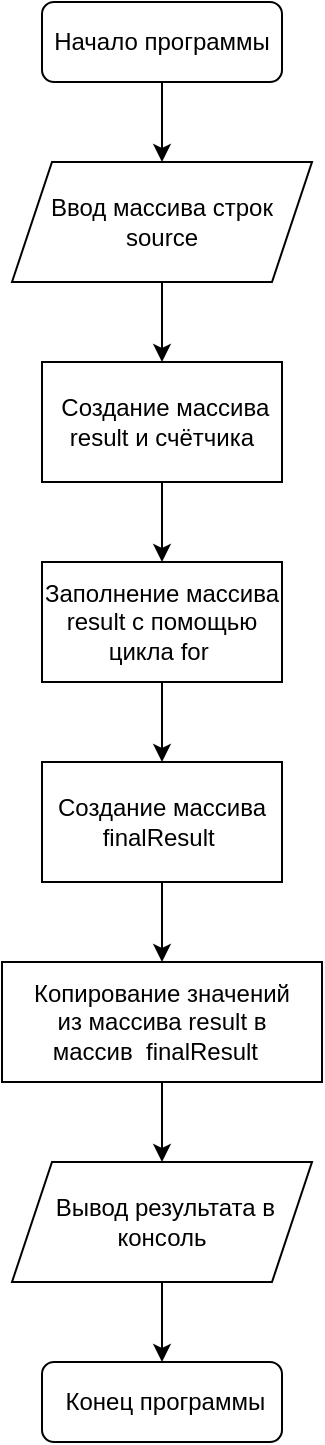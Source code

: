 <mxfile version="21.2.3" type="device">
  <diagram name="Страница 1" id="JzK9PTFtIQ3xjsSG-dQI">
    <mxGraphModel dx="794" dy="1002" grid="1" gridSize="10" guides="1" tooltips="1" connect="1" arrows="1" fold="1" page="1" pageScale="1" pageWidth="827" pageHeight="1169" math="0" shadow="0">
      <root>
        <mxCell id="0" />
        <mxCell id="1" parent="0" />
        <mxCell id="VlEdatSd8-oaQZH6e3ZC-16" style="edgeStyle=orthogonalEdgeStyle;rounded=0;orthogonalLoop=1;jettySize=auto;html=1;exitX=0.5;exitY=1;exitDx=0;exitDy=0;entryX=0.5;entryY=0;entryDx=0;entryDy=0;" edge="1" parent="1" source="VlEdatSd8-oaQZH6e3ZC-1" target="VlEdatSd8-oaQZH6e3ZC-2">
          <mxGeometry relative="1" as="geometry" />
        </mxCell>
        <mxCell id="VlEdatSd8-oaQZH6e3ZC-1" value="Начало программы" style="rounded=1;whiteSpace=wrap;html=1;" vertex="1" parent="1">
          <mxGeometry x="360" y="80" width="120" height="40" as="geometry" />
        </mxCell>
        <mxCell id="VlEdatSd8-oaQZH6e3ZC-27" style="edgeStyle=orthogonalEdgeStyle;rounded=0;orthogonalLoop=1;jettySize=auto;html=1;entryX=0.5;entryY=0;entryDx=0;entryDy=0;" edge="1" parent="1" source="VlEdatSd8-oaQZH6e3ZC-2" target="VlEdatSd8-oaQZH6e3ZC-23">
          <mxGeometry relative="1" as="geometry" />
        </mxCell>
        <mxCell id="VlEdatSd8-oaQZH6e3ZC-2" value="Ввод массива строк source" style="shape=parallelogram;perimeter=parallelogramPerimeter;whiteSpace=wrap;html=1;fixedSize=1;" vertex="1" parent="1">
          <mxGeometry x="345" y="160" width="150" height="60" as="geometry" />
        </mxCell>
        <mxCell id="VlEdatSd8-oaQZH6e3ZC-18" style="edgeStyle=orthogonalEdgeStyle;rounded=0;orthogonalLoop=1;jettySize=auto;html=1;" edge="1" parent="1" source="VlEdatSd8-oaQZH6e3ZC-3" target="VlEdatSd8-oaQZH6e3ZC-31">
          <mxGeometry relative="1" as="geometry">
            <mxPoint x="420" y="440" as="targetPoint" />
          </mxGeometry>
        </mxCell>
        <mxCell id="VlEdatSd8-oaQZH6e3ZC-3" value="Заполнение массива result&lt;span style=&quot;border-color: var(--border-color); text-align: left;&quot;&gt;&amp;nbsp;с помощью цикла for&amp;nbsp;&lt;/span&gt;" style="rounded=0;whiteSpace=wrap;html=1;" vertex="1" parent="1">
          <mxGeometry x="360" y="360" width="120" height="60" as="geometry" />
        </mxCell>
        <mxCell id="VlEdatSd8-oaQZH6e3ZC-34" style="edgeStyle=orthogonalEdgeStyle;rounded=0;orthogonalLoop=1;jettySize=auto;html=1;entryX=0.5;entryY=0;entryDx=0;entryDy=0;" edge="1" parent="1" source="VlEdatSd8-oaQZH6e3ZC-7" target="VlEdatSd8-oaQZH6e3ZC-32">
          <mxGeometry relative="1" as="geometry" />
        </mxCell>
        <mxCell id="VlEdatSd8-oaQZH6e3ZC-7" value="Копирование значений из&lt;span style=&quot;text-align: left;&quot;&gt;&amp;nbsp;массива result в массив&amp;nbsp;&lt;/span&gt;&lt;span style=&quot;text-align: left;&quot;&gt;&amp;nbsp;finalResult&amp;nbsp;&amp;nbsp;&lt;/span&gt;" style="rounded=0;whiteSpace=wrap;html=1;" vertex="1" parent="1">
          <mxGeometry x="340" y="560" width="160" height="60" as="geometry" />
        </mxCell>
        <mxCell id="VlEdatSd8-oaQZH6e3ZC-12" value="&amp;nbsp;&lt;span style=&quot;text-align: left;&quot;&gt;Конец программы&lt;/span&gt;" style="rounded=1;whiteSpace=wrap;html=1;" vertex="1" parent="1">
          <mxGeometry x="360" y="760" width="120" height="40" as="geometry" />
        </mxCell>
        <mxCell id="VlEdatSd8-oaQZH6e3ZC-26" style="edgeStyle=orthogonalEdgeStyle;rounded=0;orthogonalLoop=1;jettySize=auto;html=1;entryX=0.5;entryY=0;entryDx=0;entryDy=0;" edge="1" parent="1" source="VlEdatSd8-oaQZH6e3ZC-23" target="VlEdatSd8-oaQZH6e3ZC-3">
          <mxGeometry relative="1" as="geometry" />
        </mxCell>
        <mxCell id="VlEdatSd8-oaQZH6e3ZC-23" value="&amp;nbsp;&lt;span style=&quot;text-align: left;&quot;&gt;Создание массива result и счётчика&lt;/span&gt;" style="rounded=0;whiteSpace=wrap;html=1;" vertex="1" parent="1">
          <mxGeometry x="360" y="260" width="120" height="60" as="geometry" />
        </mxCell>
        <mxCell id="VlEdatSd8-oaQZH6e3ZC-33" style="edgeStyle=orthogonalEdgeStyle;rounded=0;orthogonalLoop=1;jettySize=auto;html=1;entryX=0.5;entryY=0;entryDx=0;entryDy=0;" edge="1" parent="1" source="VlEdatSd8-oaQZH6e3ZC-31" target="VlEdatSd8-oaQZH6e3ZC-7">
          <mxGeometry relative="1" as="geometry" />
        </mxCell>
        <mxCell id="VlEdatSd8-oaQZH6e3ZC-31" value="Создание массива finalResult&amp;nbsp;" style="rounded=0;whiteSpace=wrap;html=1;" vertex="1" parent="1">
          <mxGeometry x="360" y="460" width="120" height="60" as="geometry" />
        </mxCell>
        <mxCell id="VlEdatSd8-oaQZH6e3ZC-35" style="edgeStyle=orthogonalEdgeStyle;rounded=0;orthogonalLoop=1;jettySize=auto;html=1;entryX=0.5;entryY=0;entryDx=0;entryDy=0;" edge="1" parent="1" source="VlEdatSd8-oaQZH6e3ZC-32" target="VlEdatSd8-oaQZH6e3ZC-12">
          <mxGeometry relative="1" as="geometry" />
        </mxCell>
        <mxCell id="VlEdatSd8-oaQZH6e3ZC-32" value="&amp;nbsp;Вывод результата в консоль" style="shape=parallelogram;perimeter=parallelogramPerimeter;whiteSpace=wrap;html=1;fixedSize=1;" vertex="1" parent="1">
          <mxGeometry x="345" y="660" width="150" height="60" as="geometry" />
        </mxCell>
      </root>
    </mxGraphModel>
  </diagram>
</mxfile>
